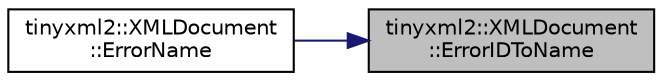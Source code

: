 digraph "tinyxml2::XMLDocument::ErrorIDToName"
{
 // LATEX_PDF_SIZE
  edge [fontname="Helvetica",fontsize="10",labelfontname="Helvetica",labelfontsize="10"];
  node [fontname="Helvetica",fontsize="10",shape=record];
  rankdir="RL";
  Node1 [label="tinyxml2::XMLDocument\l::ErrorIDToName",height=0.2,width=0.4,color="black", fillcolor="grey75", style="filled", fontcolor="black",tooltip=" "];
  Node1 -> Node2 [dir="back",color="midnightblue",fontsize="10",style="solid",fontname="Helvetica"];
  Node2 [label="tinyxml2::XMLDocument\l::ErrorName",height=0.2,width=0.4,color="black", fillcolor="white", style="filled",URL="$classtinyxml2_1_1XMLDocument.html#a1a5f2b63427caffd4cde15781d9d11f9",tooltip=" "];
}
